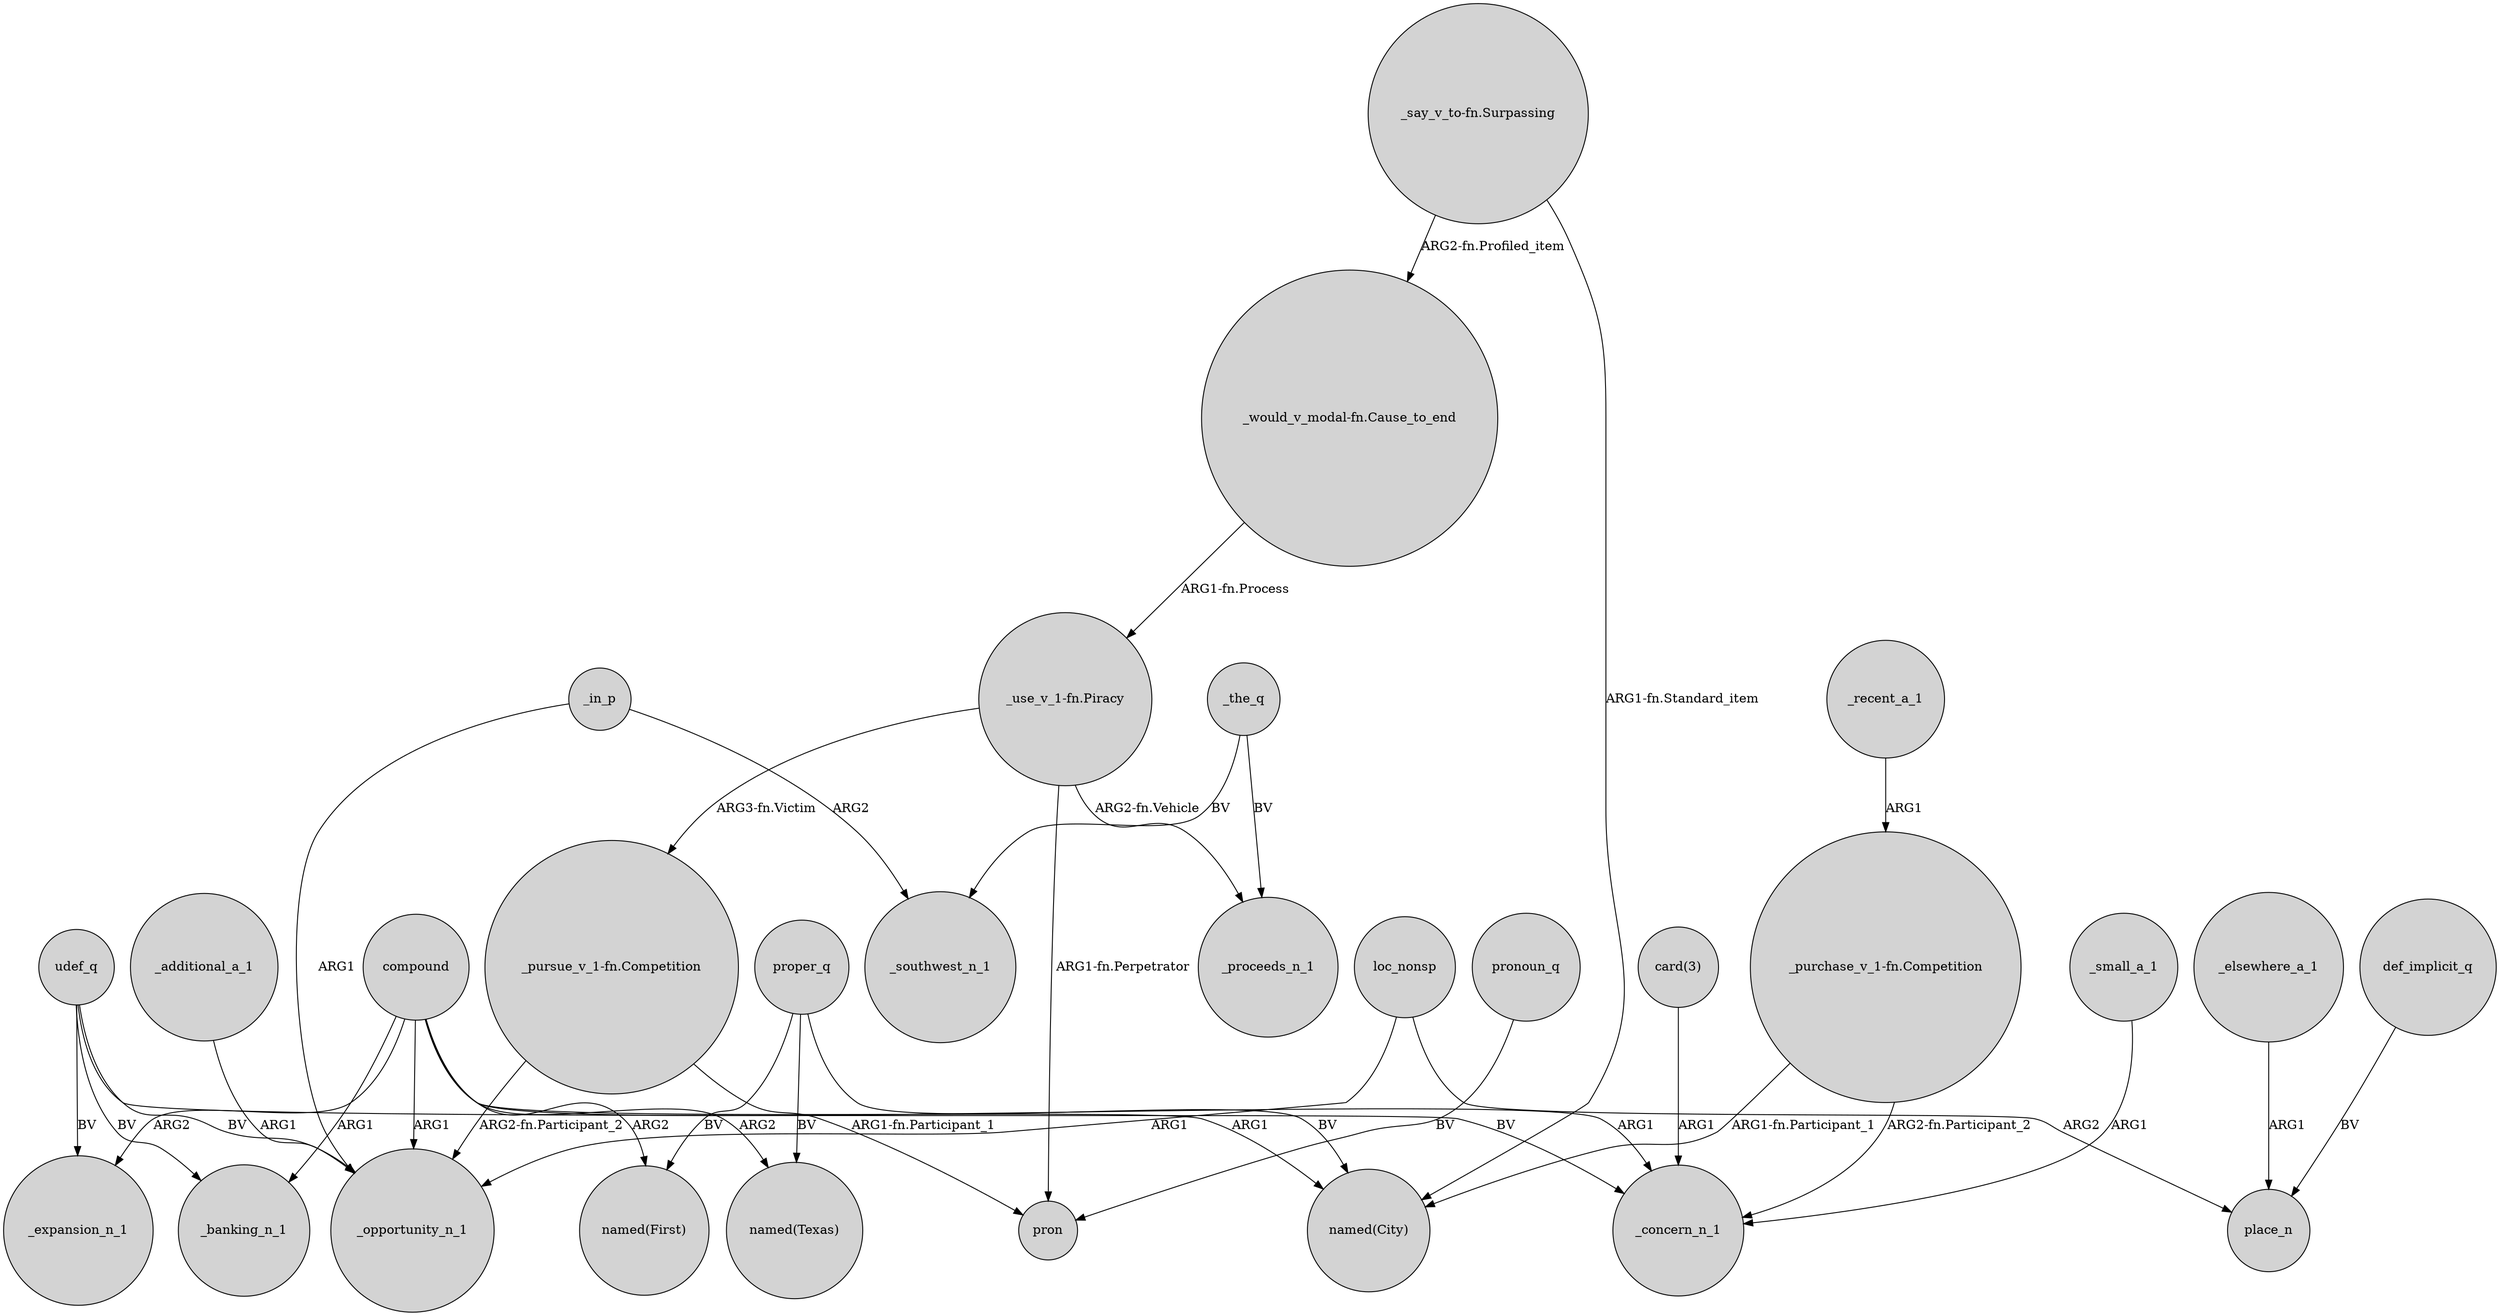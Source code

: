 digraph {
	node [shape=circle style=filled]
	compound -> _expansion_n_1 [label=ARG2]
	proper_q -> "named(Texas)" [label=BV]
	udef_q -> _expansion_n_1 [label=BV]
	"_use_v_1-fn.Piracy" -> _proceeds_n_1 [label="ARG2-fn.Vehicle"]
	compound -> "named(City)" [label=ARG1]
	def_implicit_q -> place_n [label=BV]
	_in_p -> _opportunity_n_1 [label=ARG1]
	compound -> _opportunity_n_1 [label=ARG1]
	"_use_v_1-fn.Piracy" -> pron [label="ARG1-fn.Perpetrator"]
	_elsewhere_a_1 -> place_n [label=ARG1]
	compound -> "named(Texas)" [label=ARG2]
	proper_q -> "named(First)" [label=BV]
	loc_nonsp -> _opportunity_n_1 [label=ARG1]
	"_would_v_modal-fn.Cause_to_end" -> "_use_v_1-fn.Piracy" [label="ARG1-fn.Process"]
	"_pursue_v_1-fn.Competition" -> _opportunity_n_1 [label="ARG2-fn.Participant_2"]
	_in_p -> _southwest_n_1 [label=ARG2]
	_the_q -> _proceeds_n_1 [label=BV]
	"_purchase_v_1-fn.Competition" -> "named(City)" [label="ARG1-fn.Participant_1"]
	udef_q -> _opportunity_n_1 [label=BV]
	pronoun_q -> pron [label=BV]
	_recent_a_1 -> "_purchase_v_1-fn.Competition" [label=ARG1]
	compound -> "named(First)" [label=ARG2]
	"_use_v_1-fn.Piracy" -> "_pursue_v_1-fn.Competition" [label="ARG3-fn.Victim"]
	"_say_v_to-fn.Surpassing" -> "_would_v_modal-fn.Cause_to_end" [label="ARG2-fn.Profiled_item"]
	"_pursue_v_1-fn.Competition" -> pron [label="ARG1-fn.Participant_1"]
	udef_q -> _banking_n_1 [label=BV]
	compound -> _concern_n_1 [label=ARG1]
	_small_a_1 -> _concern_n_1 [label=ARG1]
	"_say_v_to-fn.Surpassing" -> "named(City)" [label="ARG1-fn.Standard_item"]
	proper_q -> "named(City)" [label=BV]
	"_purchase_v_1-fn.Competition" -> _concern_n_1 [label="ARG2-fn.Participant_2"]
	loc_nonsp -> place_n [label=ARG2]
	udef_q -> _concern_n_1 [label=BV]
	_additional_a_1 -> _opportunity_n_1 [label=ARG1]
	"card(3)" -> _concern_n_1 [label=ARG1]
	_the_q -> _southwest_n_1 [label=BV]
	compound -> _banking_n_1 [label=ARG1]
}
